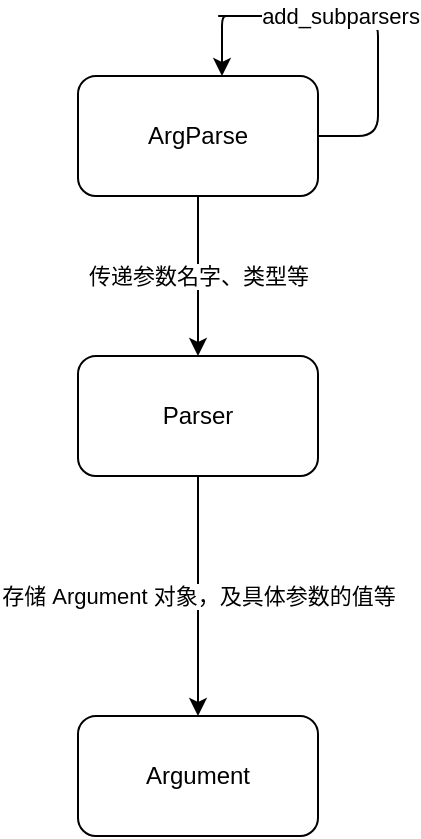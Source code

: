 <mxfile pages="1" version="11.2.8" type="github"><diagram id="jCcuUa9_cieQVwTCcmEi" name="Page-1"><mxGraphModel dx="1426" dy="665" grid="1" gridSize="10" guides="1" tooltips="1" connect="1" arrows="1" fold="1" page="1" pageScale="1" pageWidth="827" pageHeight="1169" math="0" shadow="0"><root><mxCell id="0"/><mxCell id="1" parent="0"/><mxCell id="GAQ9hoo2Hm7H2vxqLXf2-3" value="传递参数名字、类型等" style="edgeStyle=orthogonalEdgeStyle;rounded=0;orthogonalLoop=1;jettySize=auto;html=1;" edge="1" parent="1" source="GAQ9hoo2Hm7H2vxqLXf2-1" target="GAQ9hoo2Hm7H2vxqLXf2-2"><mxGeometry relative="1" as="geometry"/></mxCell><mxCell id="GAQ9hoo2Hm7H2vxqLXf2-1" value="ArgParse" style="rounded=1;whiteSpace=wrap;html=1;" vertex="1" parent="1"><mxGeometry x="330" y="90" width="120" height="60" as="geometry"/></mxCell><mxCell id="GAQ9hoo2Hm7H2vxqLXf2-2" value="Parser" style="rounded=1;whiteSpace=wrap;html=1;" vertex="1" parent="1"><mxGeometry x="330" y="230" width="120" height="60" as="geometry"/></mxCell><mxCell id="GAQ9hoo2Hm7H2vxqLXf2-10" value="存储 Argument 对象，及具体参数的值等" style="edgeStyle=orthogonalEdgeStyle;rounded=0;orthogonalLoop=1;jettySize=auto;html=1;exitX=0.5;exitY=1;exitDx=0;exitDy=0;" edge="1" parent="1" source="GAQ9hoo2Hm7H2vxqLXf2-2" target="GAQ9hoo2Hm7H2vxqLXf2-9"><mxGeometry relative="1" as="geometry"><mxPoint x="390" y="430" as="sourcePoint"/></mxGeometry></mxCell><mxCell id="GAQ9hoo2Hm7H2vxqLXf2-9" value="Argument" style="rounded=1;whiteSpace=wrap;html=1;" vertex="1" parent="1"><mxGeometry x="330" y="410" width="120" height="60" as="geometry"/></mxCell><mxCell id="GAQ9hoo2Hm7H2vxqLXf2-7" value="add_subparsers" style="endArrow=classic;html=1;exitX=1;exitY=0.5;exitDx=0;exitDy=0;entryX=0.6;entryY=0;entryDx=0;entryDy=0;entryPerimeter=0;" edge="1" parent="1" source="GAQ9hoo2Hm7H2vxqLXf2-1" target="GAQ9hoo2Hm7H2vxqLXf2-1"><mxGeometry width="50" height="50" relative="1" as="geometry"><mxPoint x="330" y="500" as="sourcePoint"/><mxPoint x="500" y="130" as="targetPoint"/><Array as="points"><mxPoint x="480" y="120"/><mxPoint x="480" y="60"/><mxPoint x="402" y="60"/><mxPoint x="400" y="60"/><mxPoint x="410" y="60"/><mxPoint x="402" y="60"/><mxPoint x="402" y="70"/></Array></mxGeometry></mxCell></root></mxGraphModel></diagram></mxfile>